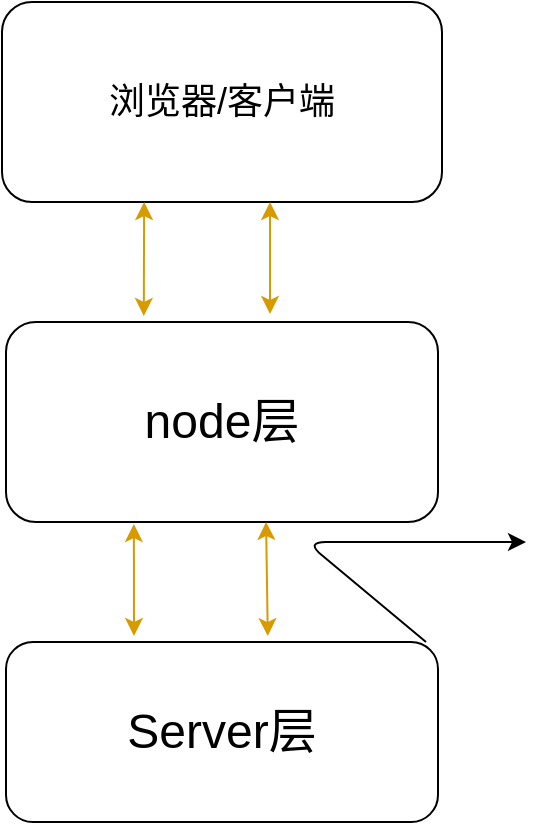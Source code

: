 <mxfile version="13.10.0" type="embed">
    <diagram id="k48HCb5BfqKgRkA9QFLh" name="Page-1">
        <mxGraphModel dx="1039" dy="725" grid="1" gridSize="10" guides="1" tooltips="1" connect="1" arrows="1" fold="1" page="1" pageScale="1" pageWidth="827" pageHeight="1169" background="#ffffff" math="0" shadow="0">
            <root>
                <mxCell id="0"/>
                <mxCell id="1" parent="0"/>
                <mxCell id="2" value="&lt;font style=&quot;font-size: 18px&quot;&gt;浏览器/客户端&lt;/font&gt;" style="rounded=1;whiteSpace=wrap;html=1;" vertex="1" parent="1">
                    <mxGeometry x="288" y="80" width="220" height="100" as="geometry"/>
                </mxCell>
                <mxCell id="3" value="&lt;font style=&quot;font-size: 24px&quot;&gt;node层&lt;/font&gt;" style="rounded=1;whiteSpace=wrap;html=1;" vertex="1" parent="1">
                    <mxGeometry x="290" y="240" width="216" height="100" as="geometry"/>
                </mxCell>
                <mxCell id="4" value="&lt;font style=&quot;font-size: 24px&quot;&gt;Server层&lt;/font&gt;" style="rounded=1;whiteSpace=wrap;html=1;" vertex="1" parent="1">
                    <mxGeometry x="290" y="400" width="216" height="90" as="geometry"/>
                </mxCell>
                <mxCell id="5" value="" style="endArrow=classic;html=1;" edge="1" parent="1">
                    <mxGeometry width="50" height="50" relative="1" as="geometry">
                        <mxPoint x="500" y="400" as="sourcePoint"/>
                        <mxPoint x="550" y="350" as="targetPoint"/>
                        <Array as="points">
                            <mxPoint x="440" y="350"/>
                        </Array>
                    </mxGeometry>
                </mxCell>
                <mxCell id="8" value="" style="endArrow=classic;startArrow=classic;html=1;exitX=0.319;exitY=-0.03;exitDx=0;exitDy=0;exitPerimeter=0;entryX=0.323;entryY=1;entryDx=0;entryDy=0;entryPerimeter=0;gradientColor=#ffa500;fillColor=#ffcd28;strokeColor=#d79b00;" edge="1" parent="1" source="3" target="2">
                    <mxGeometry width="50" height="50" relative="1" as="geometry">
                        <mxPoint x="340" y="230" as="sourcePoint"/>
                        <mxPoint x="390" y="180" as="targetPoint"/>
                    </mxGeometry>
                </mxCell>
                <mxCell id="9" value="" style="endArrow=classic;startArrow=classic;html=1;gradientColor=#ffa500;fillColor=#ffcd28;strokeColor=#d79b00;" edge="1" parent="1">
                    <mxGeometry width="50" height="50" relative="1" as="geometry">
                        <mxPoint x="422" y="236" as="sourcePoint"/>
                        <mxPoint x="422" y="180" as="targetPoint"/>
                    </mxGeometry>
                </mxCell>
                <mxCell id="10" value="" style="endArrow=classic;startArrow=classic;html=1;entryX=0.296;entryY=1.01;entryDx=0;entryDy=0;entryPerimeter=0;gradientColor=#ffa500;fillColor=#ffcd28;strokeColor=#d79b00;" edge="1" parent="1" target="3">
                    <mxGeometry width="50" height="50" relative="1" as="geometry">
                        <mxPoint x="354" y="397" as="sourcePoint"/>
                        <mxPoint x="390" y="340" as="targetPoint"/>
                    </mxGeometry>
                </mxCell>
                <mxCell id="11" value="" style="endArrow=classic;startArrow=classic;html=1;exitX=0.606;exitY=-0.033;exitDx=0;exitDy=0;exitPerimeter=0;entryX=0.602;entryY=1;entryDx=0;entryDy=0;entryPerimeter=0;gradientColor=#ffa500;fillColor=#ffcd28;strokeColor=#d79b00;" edge="1" parent="1" source="4" target="3">
                    <mxGeometry width="50" height="50" relative="1" as="geometry">
                        <mxPoint x="410" y="390" as="sourcePoint"/>
                        <mxPoint x="460" y="340" as="targetPoint"/>
                    </mxGeometry>
                </mxCell>
            </root>
        </mxGraphModel>
    </diagram>
</mxfile>